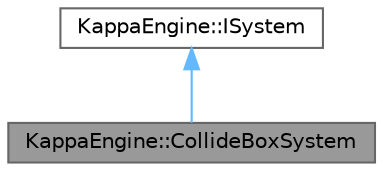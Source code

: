 digraph "KappaEngine::CollideBoxSystem"
{
 // LATEX_PDF_SIZE
  bgcolor="transparent";
  edge [fontname=Helvetica,fontsize=10,labelfontname=Helvetica,labelfontsize=10];
  node [fontname=Helvetica,fontsize=10,shape=box,height=0.2,width=0.4];
  Node1 [label="KappaEngine::CollideBoxSystem",height=0.2,width=0.4,color="gray40", fillcolor="grey60", style="filled", fontcolor="black",tooltip=" "];
  Node2 -> Node1 [dir="back",color="steelblue1",style="solid"];
  Node2 [label="KappaEngine::ISystem",height=0.2,width=0.4,color="gray40", fillcolor="white", style="filled",URL="$class_kappa_engine_1_1_i_system.html",tooltip="The ISystem class is the base class of all systems of the engine."];
}
